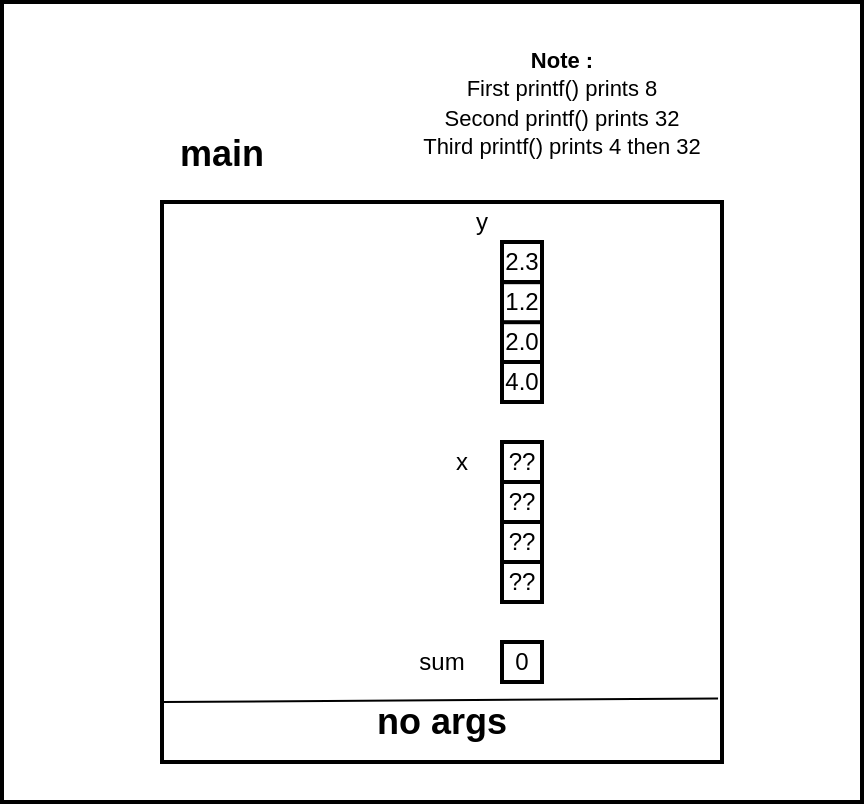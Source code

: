 <mxfile version="12.1.3" pages="6"><diagram name="Point_one" id="c_rtTk69ZXNb6UWM3iXn"><mxGraphModel dx="1707" dy="618" grid="1" gridSize="10" guides="1" tooltips="1" connect="1" arrows="1" fold="1" page="1" pageScale="1" pageWidth="850" pageHeight="1100" math="0" shadow="0"><root><mxCell id="C0kdF8U-k_H0FBRQnO4p-0"/><mxCell id="C0kdF8U-k_H0FBRQnO4p-1" parent="C0kdF8U-k_H0FBRQnO4p-0"/><mxCell id="C0kdF8U-k_H0FBRQnO4p-2" value="" style="rounded=0;whiteSpace=wrap;html=1;strokeWidth=2;noLabel=1;fontColor=none;" vertex="1" parent="C0kdF8U-k_H0FBRQnO4p-1"><mxGeometry x="300" y="560" width="430" height="400" as="geometry"/></mxCell><mxCell id="C0kdF8U-k_H0FBRQnO4p-3" value="" style="whiteSpace=wrap;html=1;aspect=fixed;strokeWidth=2;perimeterSpacing=2;perimeter=ellipsePerimeter;resizeWidth=1;editable=1;imageWidth=10;imageAspect=0;" vertex="1" parent="C0kdF8U-k_H0FBRQnO4p-1"><mxGeometry x="380" y="660" width="280" height="280" as="geometry"/></mxCell><mxCell id="C0kdF8U-k_H0FBRQnO4p-4" value="&lt;b&gt;&lt;font style=&quot;font-size: 18px&quot;&gt;main&lt;/font&gt;&lt;/b&gt;" style="text;html=1;strokeColor=none;fillColor=none;align=center;verticalAlign=middle;whiteSpace=wrap;rounded=0;" vertex="1" parent="C0kdF8U-k_H0FBRQnO4p-1"><mxGeometry x="390" y="626" width="40" height="20" as="geometry"/></mxCell><mxCell id="C0kdF8U-k_H0FBRQnO4p-5" value="4.0" style="rounded=0;whiteSpace=wrap;html=1;strokeWidth=2;" vertex="1" parent="C0kdF8U-k_H0FBRQnO4p-1"><mxGeometry x="550" y="740" width="20" height="20" as="geometry"/></mxCell><mxCell id="C0kdF8U-k_H0FBRQnO4p-6" value="2.0" style="rounded=0;whiteSpace=wrap;html=1;strokeWidth=2;" vertex="1" parent="C0kdF8U-k_H0FBRQnO4p-1"><mxGeometry x="550" y="720" width="20" height="20" as="geometry"/></mxCell><mxCell id="C0kdF8U-k_H0FBRQnO4p-7" value="1.2" style="rounded=0;whiteSpace=wrap;html=1;strokeWidth=2;" vertex="1" parent="C0kdF8U-k_H0FBRQnO4p-1"><mxGeometry x="550" y="700.1" width="20" height="20" as="geometry"/></mxCell><mxCell id="C0kdF8U-k_H0FBRQnO4p-8" value="0" style="rounded=0;whiteSpace=wrap;html=1;strokeWidth=2;" vertex="1" parent="C0kdF8U-k_H0FBRQnO4p-1"><mxGeometry x="550" y="880" width="20" height="20" as="geometry"/></mxCell><mxCell id="C0kdF8U-k_H0FBRQnO4p-9" value="??" style="rounded=0;whiteSpace=wrap;html=1;strokeWidth=2;" vertex="1" parent="C0kdF8U-k_H0FBRQnO4p-1"><mxGeometry x="550" y="840" width="20" height="20" as="geometry"/></mxCell><mxCell id="C0kdF8U-k_H0FBRQnO4p-10" value="2.3" style="rounded=0;whiteSpace=wrap;html=1;strokeWidth=2;" vertex="1" parent="C0kdF8U-k_H0FBRQnO4p-1"><mxGeometry x="550" y="680" width="20" height="20" as="geometry"/></mxCell><mxCell id="C0kdF8U-k_H0FBRQnO4p-11" value="sum" style="text;html=1;strokeColor=none;fillColor=none;align=center;verticalAlign=middle;whiteSpace=wrap;rounded=0;" vertex="1" parent="C0kdF8U-k_H0FBRQnO4p-1"><mxGeometry x="500" y="880" width="40" height="20" as="geometry"/></mxCell><mxCell id="C0kdF8U-k_H0FBRQnO4p-12" value="x" style="text;html=1;strokeColor=none;fillColor=none;align=center;verticalAlign=middle;whiteSpace=wrap;rounded=0;" vertex="1" parent="C0kdF8U-k_H0FBRQnO4p-1"><mxGeometry x="510" y="780" width="40" height="20" as="geometry"/></mxCell><mxCell id="C0kdF8U-k_H0FBRQnO4p-13" value="y" style="text;html=1;strokeColor=none;fillColor=none;align=center;verticalAlign=middle;whiteSpace=wrap;rounded=0;" vertex="1" parent="C0kdF8U-k_H0FBRQnO4p-1"><mxGeometry x="520" y="660" width="40" height="20" as="geometry"/></mxCell><mxCell id="C0kdF8U-k_H0FBRQnO4p-14" value="??" style="rounded=0;whiteSpace=wrap;html=1;strokeWidth=2;" vertex="1" parent="C0kdF8U-k_H0FBRQnO4p-1"><mxGeometry x="550" y="820" width="20" height="20" as="geometry"/></mxCell><mxCell id="C0kdF8U-k_H0FBRQnO4p-15" value="??" style="rounded=0;whiteSpace=wrap;html=1;strokeWidth=2;" vertex="1" parent="C0kdF8U-k_H0FBRQnO4p-1"><mxGeometry x="550" y="800" width="20" height="20" as="geometry"/></mxCell><mxCell id="C0kdF8U-k_H0FBRQnO4p-16" value="??" style="rounded=0;whiteSpace=wrap;html=1;strokeWidth=2;" vertex="1" parent="C0kdF8U-k_H0FBRQnO4p-1"><mxGeometry x="550" y="780" width="20" height="20" as="geometry"/></mxCell><mxCell id="C0kdF8U-k_H0FBRQnO4p-18" value="" style="endArrow=none;html=1;fontColor=none;entryX=0.986;entryY=0.881;entryDx=0;entryDy=0;exitX=0;exitY=0.75;exitDx=0;exitDy=0;entryPerimeter=0;" edge="1" parent="C0kdF8U-k_H0FBRQnO4p-1" target="C0kdF8U-k_H0FBRQnO4p-3"><mxGeometry width="50" height="50" relative="1" as="geometry"><mxPoint x="380" y="910" as="sourcePoint"/><mxPoint x="630" y="910" as="targetPoint"/></mxGeometry></mxCell><mxCell id="8jjjt8n4c6kZWXUX-BfN-1" value="&lt;b&gt;&lt;font style=&quot;font-size: 18px&quot;&gt;no args&lt;/font&gt;&lt;/b&gt;" style="text;html=1;strokeColor=none;fillColor=none;align=center;verticalAlign=middle;whiteSpace=wrap;rounded=0;" vertex="1" parent="C0kdF8U-k_H0FBRQnO4p-1"><mxGeometry x="470" y="910" width="100" height="20" as="geometry"/></mxCell><mxCell id="8jjjt8n4c6kZWXUX-BfN-5" value="&lt;font style=&quot;font-size: 11px&quot;&gt;&lt;b&gt;Note :&lt;/b&gt;&lt;br&gt;&lt;span&gt;First printf() prints 8&lt;br&gt;&lt;/span&gt;Second printf() prints 32&lt;br&gt;Third printf() prints 4 then 32&lt;br&gt;&lt;/font&gt;" style="text;html=1;strokeColor=none;fillColor=none;align=center;verticalAlign=middle;whiteSpace=wrap;rounded=0;" vertex="1" parent="C0kdF8U-k_H0FBRQnO4p-1"><mxGeometry x="500" y="600" width="160" height="20" as="geometry"/></mxCell></root></mxGraphModel></diagram><diagram id="BL0YFxIksxBeGIGGvtY5" name="Point_two"><mxGraphModel dx="1707" dy="618" grid="1" gridSize="10" guides="1" tooltips="1" connect="1" arrows="1" fold="1" page="1" pageScale="1" pageWidth="850" pageHeight="1100" math="0" shadow="0"><root><mxCell id="0"/><mxCell id="1" parent="0"/><mxCell id="_NepvpaYIf4mHPgg0jAG-33" value="" style="rounded=0;whiteSpace=wrap;html=1;strokeWidth=2;noLabel=1;fontColor=none;" vertex="1" parent="1"><mxGeometry x="250" y="340" width="520" height="620" as="geometry"/></mxCell><mxCell id="_NepvpaYIf4mHPgg0jAG-4" value="" style="whiteSpace=wrap;html=1;aspect=fixed;strokeWidth=2;perimeterSpacing=2;perimeter=ellipsePerimeter;resizeWidth=1;editable=1;imageWidth=10;imageAspect=0;" vertex="1" parent="1"><mxGeometry x="380" y="660" width="280" height="280" as="geometry"/></mxCell><mxCell id="_NepvpaYIf4mHPgg0jAG-7" value="&lt;b&gt;&lt;font style=&quot;font-size: 18px&quot;&gt;main&lt;/font&gt;&lt;/b&gt;" style="text;html=1;strokeColor=none;fillColor=none;align=center;verticalAlign=middle;whiteSpace=wrap;rounded=0;" vertex="1" parent="1"><mxGeometry x="390" y="626" width="40" height="20" as="geometry"/></mxCell><mxCell id="_NepvpaYIf4mHPgg0jAG-10" value="4.0" style="rounded=0;whiteSpace=wrap;html=1;strokeWidth=2;" vertex="1" parent="1"><mxGeometry x="550" y="740" width="20" height="20" as="geometry"/></mxCell><mxCell id="_NepvpaYIf4mHPgg0jAG-11" value="2.0" style="rounded=0;whiteSpace=wrap;html=1;strokeWidth=2;" vertex="1" parent="1"><mxGeometry x="550" y="720" width="20" height="20" as="geometry"/></mxCell><mxCell id="_NepvpaYIf4mHPgg0jAG-12" value="1.2" style="rounded=0;whiteSpace=wrap;html=1;strokeWidth=2;" vertex="1" parent="1"><mxGeometry x="550" y="700.1" width="20" height="20" as="geometry"/></mxCell><mxCell id="_NepvpaYIf4mHPgg0jAG-13" value="0" style="rounded=0;whiteSpace=wrap;html=1;strokeWidth=2;" vertex="1" parent="1"><mxGeometry x="550" y="880" width="20" height="20" as="geometry"/></mxCell><mxCell id="_NepvpaYIf4mHPgg0jAG-14" value="??" style="rounded=0;whiteSpace=wrap;html=1;strokeWidth=2;" vertex="1" parent="1"><mxGeometry x="550" y="840" width="20" height="20" as="geometry"/></mxCell><mxCell id="_NepvpaYIf4mHPgg0jAG-17" value="2.3" style="rounded=0;whiteSpace=wrap;html=1;strokeWidth=2;" vertex="1" parent="1"><mxGeometry x="550" y="680" width="20" height="20" as="geometry"/></mxCell><mxCell id="_NepvpaYIf4mHPgg0jAG-19" value="sum" style="text;html=1;strokeColor=none;fillColor=none;align=center;verticalAlign=middle;whiteSpace=wrap;rounded=0;" vertex="1" parent="1"><mxGeometry x="500" y="880" width="40" height="20" as="geometry"/></mxCell><mxCell id="_NepvpaYIf4mHPgg0jAG-22" value="x" style="text;html=1;strokeColor=none;fillColor=none;align=center;verticalAlign=middle;whiteSpace=wrap;rounded=0;" vertex="1" parent="1"><mxGeometry x="510" y="780" width="40" height="20" as="geometry"/></mxCell><mxCell id="_NepvpaYIf4mHPgg0jAG-26" value="y" style="text;html=1;strokeColor=none;fillColor=none;align=center;verticalAlign=middle;whiteSpace=wrap;rounded=0;" vertex="1" parent="1"><mxGeometry x="520" y="660" width="40" height="20" as="geometry"/></mxCell><mxCell id="_NepvpaYIf4mHPgg0jAG-37" value="??" style="rounded=0;whiteSpace=wrap;html=1;strokeWidth=2;" vertex="1" parent="1"><mxGeometry x="550" y="820" width="20" height="20" as="geometry"/></mxCell><mxCell id="_NepvpaYIf4mHPgg0jAG-38" value="??" style="rounded=0;whiteSpace=wrap;html=1;strokeWidth=2;" vertex="1" parent="1"><mxGeometry x="550" y="800" width="20" height="20" as="geometry"/></mxCell><mxCell id="_NepvpaYIf4mHPgg0jAG-39" value="??" style="rounded=0;whiteSpace=wrap;html=1;strokeWidth=2;" vertex="1" parent="1"><mxGeometry x="550" y="780" width="20" height="20" as="geometry"/></mxCell><mxCell id="_NepvpaYIf4mHPgg0jAG-42" value="" style="rounded=0;whiteSpace=wrap;html=1;strokeWidth=2;fontColor=none;" vertex="1" parent="1"><mxGeometry x="380" y="510" width="250" height="80" as="geometry"/></mxCell><mxCell id="_NepvpaYIf4mHPgg0jAG-43" value="" style="endArrow=none;html=1;fontColor=none;entryX=1;entryY=0.75;entryDx=0;entryDy=0;exitX=0;exitY=0.75;exitDx=0;exitDy=0;" edge="1" parent="1"><mxGeometry width="50" height="50" relative="1" as="geometry"><mxPoint x="380" y="539" as="sourcePoint"/><mxPoint x="630" y="539" as="targetPoint"/></mxGeometry></mxCell><mxCell id="_NepvpaYIf4mHPgg0jAG-44" value="dest[]" style="text;html=1;strokeColor=none;fillColor=none;align=center;verticalAlign=middle;whiteSpace=wrap;rounded=0;fontColor=none;" vertex="1" parent="1"><mxGeometry x="405" y="550" width="40" height="20" as="geometry"/></mxCell><mxCell id="_NepvpaYIf4mHPgg0jAG-45" value="" style="rounded=0;whiteSpace=wrap;html=1;strokeWidth=2;" vertex="1" parent="1"><mxGeometry x="445" y="550" width="20" height="20" as="geometry"/></mxCell><mxCell id="_NepvpaYIf4mHPgg0jAG-56" value="" style="edgeStyle=orthogonalEdgeStyle;rounded=0;orthogonalLoop=1;jettySize=auto;html=1;fontColor=none;curved=1;exitX=0;exitY=1;exitDx=0;exitDy=0;entryX=0;entryY=0.5;entryDx=0;entryDy=0;" edge="1" parent="1" source="_NepvpaYIf4mHPgg0jAG-49" target="_NepvpaYIf4mHPgg0jAG-17"><mxGeometry relative="1" as="geometry"><mxPoint x="545" y="785" as="targetPoint"/><Array as="points"><mxPoint x="451" y="565"/><mxPoint x="450" y="565"/><mxPoint x="450" y="690"/></Array></mxGeometry></mxCell><mxCell id="_NepvpaYIf4mHPgg0jAG-49" value="" style="ellipse;whiteSpace=wrap;html=1;strokeWidth=2;fontColor=none;fillColor=#000000;" vertex="1" parent="1"><mxGeometry x="450" y="555" width="10" height="10" as="geometry"/></mxCell><mxCell id="_NepvpaYIf4mHPgg0jAG-58" style="edgeStyle=orthogonalEdgeStyle;curved=1;rounded=0;orthogonalLoop=1;jettySize=auto;html=1;exitX=0.75;exitY=1;exitDx=0;exitDy=0;entryX=1;entryY=0.75;entryDx=0;entryDy=0;fontColor=none;" edge="1" parent="1" source="_NepvpaYIf4mHPgg0jAG-51" target="_NepvpaYIf4mHPgg0jAG-17"><mxGeometry relative="1" as="geometry"><Array as="points"><mxPoint x="690" y="570"/><mxPoint x="690" y="695"/></Array></mxGeometry></mxCell><mxCell id="_NepvpaYIf4mHPgg0jAG-51" value="" style="rounded=0;whiteSpace=wrap;html=1;strokeWidth=2;" vertex="1" parent="1"><mxGeometry x="560" y="550" width="20" height="20" as="geometry"/></mxCell><mxCell id="_NepvpaYIf4mHPgg0jAG-52" value="source[]" style="text;html=1;strokeColor=none;fillColor=none;align=center;verticalAlign=middle;whiteSpace=wrap;rounded=0;fontColor=none;" vertex="1" parent="1"><mxGeometry x="510" y="550" width="40" height="20" as="geometry"/></mxCell><mxCell id="_NepvpaYIf4mHPgg0jAG-53" value="" style="ellipse;whiteSpace=wrap;html=1;strokeWidth=2;fontColor=none;fillColor=#000000;" vertex="1" parent="1"><mxGeometry x="565" y="555" width="10" height="10" as="geometry"/></mxCell><mxCell id="_NepvpaYIf4mHPgg0jAG-54" value="&lt;b&gt;&lt;font style=&quot;font-size: 18px&quot;&gt;try_to_copy&lt;/font&gt;&lt;/b&gt;" style="text;html=1;strokeColor=none;fillColor=none;align=center;verticalAlign=middle;whiteSpace=wrap;rounded=0;" vertex="1" parent="1"><mxGeometry x="385" y="470" width="40" height="20" as="geometry"/></mxCell><mxCell id="_NepvpaYIf4mHPgg0jAG-69" value="&lt;b&gt;Note:&lt;/b&gt;&lt;br&gt;dest arg&amp;nbsp; of try_to_copy was pointing to x at beginning then switched to y" style="text;html=1;strokeColor=none;fillColor=none;align=center;verticalAlign=middle;whiteSpace=wrap;rounded=0;fontColor=none;" vertex="1" parent="1"><mxGeometry x="510" y="390" width="205" height="110" as="geometry"/></mxCell><mxCell id="_1548rxtj_DyVPD-sTL7-1" value="" style="endArrow=none;html=1;fontColor=none;entryX=0.98;entryY=0.889;entryDx=0;entryDy=0;exitX=0;exitY=0.75;exitDx=0;exitDy=0;entryPerimeter=0;" edge="1" parent="1" target="_NepvpaYIf4mHPgg0jAG-4"><mxGeometry width="50" height="50" relative="1" as="geometry"><mxPoint x="380" y="910" as="sourcePoint"/><mxPoint x="630" y="910" as="targetPoint"/></mxGeometry></mxCell><mxCell id="_1548rxtj_DyVPD-sTL7-2" value="&lt;b&gt;&lt;font style=&quot;font-size: 18px&quot;&gt;no args&lt;/font&gt;&lt;/b&gt;" style="text;html=1;strokeColor=none;fillColor=none;align=center;verticalAlign=middle;whiteSpace=wrap;rounded=0;" vertex="1" parent="1"><mxGeometry x="475" y="910" width="105" height="20" as="geometry"/></mxCell><mxCell id="UO4pT0W2mGPHUr4dVBz4-5" value="&lt;b&gt;&lt;font style=&quot;font-size: 18px&quot;&gt;no Local&lt;/font&gt;&lt;/b&gt;" style="text;html=1;strokeColor=none;fillColor=none;align=center;verticalAlign=middle;whiteSpace=wrap;rounded=0;" vertex="1" parent="1"><mxGeometry x="465" y="510" width="95" height="20" as="geometry"/></mxCell></root></mxGraphModel></diagram><diagram name="Point_three" id="c6i6XDzUpVc0becYE8nh"><mxGraphModel dx="2926" dy="1060" grid="1" gridSize="10" guides="1" tooltips="1" connect="1" arrows="1" fold="1" page="1" pageScale="1" pageWidth="850" pageHeight="1100" math="0" shadow="0"><root><mxCell id="0rO9awj8BJ8z61YVxi0C-0"/><mxCell id="0rO9awj8BJ8z61YVxi0C-1" parent="0rO9awj8BJ8z61YVxi0C-0"/><mxCell id="0rO9awj8BJ8z61YVxi0C-2" value="" style="rounded=0;whiteSpace=wrap;html=1;strokeWidth=2;noLabel=1;fontColor=none;" vertex="1" parent="0rO9awj8BJ8z61YVxi0C-1"><mxGeometry x="250" y="340" width="520" height="620" as="geometry"/></mxCell><mxCell id="0rO9awj8BJ8z61YVxi0C-3" value="" style="whiteSpace=wrap;html=1;aspect=fixed;strokeWidth=2;perimeterSpacing=2;perimeter=ellipsePerimeter;resizeWidth=1;editable=1;imageWidth=10;imageAspect=0;" vertex="1" parent="0rO9awj8BJ8z61YVxi0C-1"><mxGeometry x="380" y="660" width="290" height="290" as="geometry"/></mxCell><mxCell id="0rO9awj8BJ8z61YVxi0C-4" value="&lt;b&gt;&lt;font style=&quot;font-size: 18px&quot;&gt;no args&lt;/font&gt;&lt;/b&gt;" style="text;html=1;strokeColor=none;fillColor=none;align=center;verticalAlign=middle;whiteSpace=wrap;rounded=0;" vertex="1" parent="0rO9awj8BJ8z61YVxi0C-1"><mxGeometry x="470" y="920" width="90" height="20" as="geometry"/></mxCell><mxCell id="0rO9awj8BJ8z61YVxi0C-5" value="4.0" style="rounded=0;whiteSpace=wrap;html=1;strokeWidth=2;" vertex="1" parent="0rO9awj8BJ8z61YVxi0C-1"><mxGeometry x="550" y="740" width="20" height="20" as="geometry"/></mxCell><mxCell id="0rO9awj8BJ8z61YVxi0C-6" value="2.0" style="rounded=0;whiteSpace=wrap;html=1;strokeWidth=2;" vertex="1" parent="0rO9awj8BJ8z61YVxi0C-1"><mxGeometry x="550" y="720" width="20" height="20" as="geometry"/></mxCell><mxCell id="0rO9awj8BJ8z61YVxi0C-7" value="1.2" style="rounded=0;whiteSpace=wrap;html=1;strokeWidth=2;" vertex="1" parent="0rO9awj8BJ8z61YVxi0C-1"><mxGeometry x="550" y="700.1" width="20" height="20" as="geometry"/></mxCell><mxCell id="0rO9awj8BJ8z61YVxi0C-8" value="0" style="rounded=0;whiteSpace=wrap;html=1;strokeWidth=2;" vertex="1" parent="0rO9awj8BJ8z61YVxi0C-1"><mxGeometry x="550" y="880" width="20" height="20" as="geometry"/></mxCell><mxCell id="0rO9awj8BJ8z61YVxi0C-9" value="&lt;font style=&quot;font-size: 9px&quot;&gt;49.0&lt;/font&gt;" style="rounded=0;whiteSpace=wrap;html=1;strokeWidth=2;" vertex="1" parent="0rO9awj8BJ8z61YVxi0C-1"><mxGeometry x="550" y="840" width="20" height="20" as="geometry"/></mxCell><mxCell id="0rO9awj8BJ8z61YVxi0C-10" value="2.3" style="rounded=0;whiteSpace=wrap;html=1;strokeWidth=2;" vertex="1" parent="0rO9awj8BJ8z61YVxi0C-1"><mxGeometry x="550" y="680" width="20" height="20" as="geometry"/></mxCell><mxCell id="0rO9awj8BJ8z61YVxi0C-11" value="sum" style="text;html=1;strokeColor=none;fillColor=none;align=center;verticalAlign=middle;whiteSpace=wrap;rounded=0;" vertex="1" parent="0rO9awj8BJ8z61YVxi0C-1"><mxGeometry x="500" y="880" width="40" height="20" as="geometry"/></mxCell><mxCell id="0rO9awj8BJ8z61YVxi0C-12" value="x" style="text;html=1;strokeColor=none;fillColor=none;align=center;verticalAlign=middle;whiteSpace=wrap;rounded=0;" vertex="1" parent="0rO9awj8BJ8z61YVxi0C-1"><mxGeometry x="510" y="775" width="40" height="20" as="geometry"/></mxCell><mxCell id="0rO9awj8BJ8z61YVxi0C-13" value="y" style="text;html=1;strokeColor=none;fillColor=none;align=center;verticalAlign=middle;whiteSpace=wrap;rounded=0;" vertex="1" parent="0rO9awj8BJ8z61YVxi0C-1"><mxGeometry x="510" y="680" width="40" height="20" as="geometry"/></mxCell><mxCell id="0rO9awj8BJ8z61YVxi0C-14" value="??" style="rounded=0;whiteSpace=wrap;html=1;strokeWidth=2;" vertex="1" parent="0rO9awj8BJ8z61YVxi0C-1"><mxGeometry x="550" y="820" width="20" height="20" as="geometry"/></mxCell><mxCell id="0rO9awj8BJ8z61YVxi0C-15" value="??" style="rounded=0;whiteSpace=wrap;html=1;strokeWidth=2;" vertex="1" parent="0rO9awj8BJ8z61YVxi0C-1"><mxGeometry x="550" y="800" width="20" height="20" as="geometry"/></mxCell><mxCell id="0rO9awj8BJ8z61YVxi0C-16" value="??" style="rounded=0;whiteSpace=wrap;html=1;strokeWidth=2;" vertex="1" parent="0rO9awj8BJ8z61YVxi0C-1"><mxGeometry x="550" y="780" width="20" height="20" as="geometry"/></mxCell><mxCell id="0rO9awj8BJ8z61YVxi0C-17" value="" style="rounded=0;whiteSpace=wrap;html=1;strokeWidth=2;fontColor=none;" vertex="1" parent="0rO9awj8BJ8z61YVxi0C-1"><mxGeometry x="380" y="500" width="250" height="90" as="geometry"/></mxCell><mxCell id="0rO9awj8BJ8z61YVxi0C-18" value="" style="endArrow=none;html=1;fontColor=none;entryX=0.998;entryY=0.403;entryDx=0;entryDy=0;entryPerimeter=0;" edge="1" parent="0rO9awj8BJ8z61YVxi0C-1" target="0rO9awj8BJ8z61YVxi0C-17"><mxGeometry width="50" height="50" relative="1" as="geometry"><mxPoint x="380" y="536" as="sourcePoint"/><mxPoint x="435" y="480" as="targetPoint"/><Array as="points"/></mxGeometry></mxCell><mxCell id="0rO9awj8BJ8z61YVxi0C-19" value="dest" style="text;html=1;strokeColor=none;fillColor=none;align=center;verticalAlign=middle;whiteSpace=wrap;rounded=0;fontColor=none;" vertex="1" parent="0rO9awj8BJ8z61YVxi0C-1"><mxGeometry x="405" y="550" width="40" height="20" as="geometry"/></mxCell><mxCell id="4LQ_DFApRfCr90zzLGfb-2" style="edgeStyle=orthogonalEdgeStyle;curved=1;rounded=0;orthogonalLoop=1;jettySize=auto;html=1;exitX=0.5;exitY=1;exitDx=0;exitDy=0;entryX=1;entryY=0.75;entryDx=0;entryDy=0;strokeColor=#000000;strokeWidth=1;fontColor=none;" edge="1" parent="0rO9awj8BJ8z61YVxi0C-1" source="0rO9awj8BJ8z61YVxi0C-20" target="0rO9awj8BJ8z61YVxi0C-12"><mxGeometry relative="1" as="geometry"><Array as="points"><mxPoint x="450" y="570"/><mxPoint x="450" y="790"/></Array></mxGeometry></mxCell><mxCell id="0rO9awj8BJ8z61YVxi0C-20" value="" style="rounded=0;whiteSpace=wrap;html=1;strokeWidth=2;" vertex="1" parent="0rO9awj8BJ8z61YVxi0C-1"><mxGeometry x="445" y="550" width="20" height="20" as="geometry"/></mxCell><mxCell id="0rO9awj8BJ8z61YVxi0C-22" value="" style="ellipse;whiteSpace=wrap;html=1;strokeWidth=2;fontColor=none;fillColor=#000000;" vertex="1" parent="0rO9awj8BJ8z61YVxi0C-1"><mxGeometry x="450" y="555" width="10" height="10" as="geometry"/></mxCell><mxCell id="0rO9awj8BJ8z61YVxi0C-27" value="&lt;b&gt;&lt;font style=&quot;font-size: 18px&quot;&gt;try_to_change&lt;/font&gt;&lt;/b&gt;" style="text;html=1;strokeColor=none;fillColor=none;align=center;verticalAlign=middle;whiteSpace=wrap;rounded=0;" vertex="1" parent="0rO9awj8BJ8z61YVxi0C-1"><mxGeometry x="390" y="470" width="40" height="20" as="geometry"/></mxCell><mxCell id="0rO9awj8BJ8z61YVxi0C-32" value="&lt;b&gt;Note:&lt;/b&gt;&lt;br&gt;dest is pointing at x( x[0] ) then in try_to_change dest[3] which is pointing at x[3] is changed to 49.0." style="text;html=1;strokeColor=none;fillColor=none;align=center;verticalAlign=middle;whiteSpace=wrap;rounded=0;fontColor=none;" vertex="1" parent="0rO9awj8BJ8z61YVxi0C-1"><mxGeometry x="780" y="785" width="205" height="110" as="geometry"/></mxCell><mxCell id="JhNZ8sam_3VLtqmKWqct-1" value="" style="endArrow=none;html=1;fontColor=none;entryX=0.998;entryY=0.871;entryDx=0;entryDy=0;entryPerimeter=0;" edge="1" parent="0rO9awj8BJ8z61YVxi0C-1" target="0rO9awj8BJ8z61YVxi0C-3"><mxGeometry width="50" height="50" relative="1" as="geometry"><mxPoint x="380" y="912.759" as="sourcePoint"/><mxPoint x="624.5" y="913.029" as="targetPoint"/><Array as="points"/></mxGeometry></mxCell><mxCell id="JhNZ8sam_3VLtqmKWqct-2" value="&lt;b&gt;&lt;font style=&quot;font-size: 18px&quot;&gt;main&lt;/font&gt;&lt;/b&gt;" style="text;html=1;strokeColor=none;fillColor=none;align=center;verticalAlign=middle;whiteSpace=wrap;rounded=0;" vertex="1" parent="0rO9awj8BJ8z61YVxi0C-1"><mxGeometry x="400" y="636" width="40" height="20" as="geometry"/></mxCell><mxCell id="JhNZ8sam_3VLtqmKWqct-3" value="&lt;b&gt;&lt;font style=&quot;font-size: 18px&quot;&gt;no locals&lt;/font&gt;&lt;/b&gt;" style="text;html=1;strokeColor=none;fillColor=none;align=center;verticalAlign=middle;whiteSpace=wrap;rounded=0;" vertex="1" parent="0rO9awj8BJ8z61YVxi0C-1"><mxGeometry x="455" y="510" width="90" height="20" as="geometry"/></mxCell></root></mxGraphModel></diagram><diagram name="Point_four" id="Fp0fE9bKJg-z4NMe-IPs"><mxGraphModel dx="853" dy="309" grid="1" gridSize="10" guides="1" tooltips="1" connect="1" arrows="1" fold="1" page="1" pageScale="1" pageWidth="850" pageHeight="1100" math="0" shadow="0"><root><mxCell id="9kp7xztoBNaRxrS6porf-0"/><mxCell id="9kp7xztoBNaRxrS6porf-1" parent="9kp7xztoBNaRxrS6porf-0"/><mxCell id="9kp7xztoBNaRxrS6porf-2" value="" style="rounded=0;whiteSpace=wrap;html=1;strokeWidth=2;noLabel=1;fontColor=none;" vertex="1" parent="9kp7xztoBNaRxrS6porf-1"><mxGeometry x="250" y="340" width="540" height="620" as="geometry"/></mxCell><mxCell id="9kp7xztoBNaRxrS6porf-3" value="" style="whiteSpace=wrap;html=1;aspect=fixed;strokeWidth=2;perimeterSpacing=2;perimeter=ellipsePerimeter;resizeWidth=1;editable=1;imageWidth=10;imageAspect=0;" vertex="1" parent="9kp7xztoBNaRxrS6porf-1"><mxGeometry x="380" y="660" width="270" height="270" as="geometry"/></mxCell><mxCell id="9kp7xztoBNaRxrS6porf-4" value="&lt;b&gt;&lt;font style=&quot;font-size: 18px&quot;&gt;main&lt;/font&gt;&lt;/b&gt;" style="text;html=1;strokeColor=none;fillColor=none;align=center;verticalAlign=middle;whiteSpace=wrap;rounded=0;" vertex="1" parent="9kp7xztoBNaRxrS6porf-1"><mxGeometry x="390" y="626" width="40" height="20" as="geometry"/></mxCell><mxCell id="9kp7xztoBNaRxrS6porf-5" value="4.0" style="rounded=0;whiteSpace=wrap;html=1;strokeWidth=2;" vertex="1" parent="9kp7xztoBNaRxrS6porf-1"><mxGeometry x="550" y="740" width="20" height="20" as="geometry"/></mxCell><mxCell id="9kp7xztoBNaRxrS6porf-6" value="2.0" style="rounded=0;whiteSpace=wrap;html=1;strokeWidth=2;" vertex="1" parent="9kp7xztoBNaRxrS6porf-1"><mxGeometry x="550" y="720" width="20" height="20" as="geometry"/></mxCell><mxCell id="9kp7xztoBNaRxrS6porf-7" value="&lt;font style=&quot;font-size: 8px&quot;&gt;-8.25&lt;/font&gt;" style="rounded=0;whiteSpace=wrap;html=1;strokeWidth=2;" vertex="1" parent="9kp7xztoBNaRxrS6porf-1"><mxGeometry x="550" y="700.1" width="20" height="20" as="geometry"/></mxCell><mxCell id="9kp7xztoBNaRxrS6porf-8" value="-2.3" style="rounded=0;whiteSpace=wrap;html=1;strokeWidth=2;" vertex="1" parent="9kp7xztoBNaRxrS6porf-1"><mxGeometry x="550" y="870" width="20" height="20" as="geometry"/></mxCell><mxCell id="9kp7xztoBNaRxrS6porf-9" value="&lt;font style=&quot;font-size: 9px&quot;&gt;49.0&lt;/font&gt;" style="rounded=0;whiteSpace=wrap;html=1;strokeWidth=2;" vertex="1" parent="9kp7xztoBNaRxrS6porf-1"><mxGeometry x="550" y="840" width="20" height="20" as="geometry"/></mxCell><mxCell id="9kp7xztoBNaRxrS6porf-10" value="2.3" style="rounded=0;whiteSpace=wrap;html=1;strokeWidth=2;" vertex="1" parent="9kp7xztoBNaRxrS6porf-1"><mxGeometry x="550" y="680" width="20" height="20" as="geometry"/></mxCell><mxCell id="9kp7xztoBNaRxrS6porf-11" value="sum" style="text;html=1;strokeColor=none;fillColor=none;align=center;verticalAlign=middle;whiteSpace=wrap;rounded=0;" vertex="1" parent="9kp7xztoBNaRxrS6porf-1"><mxGeometry x="500" y="870" width="40" height="20" as="geometry"/></mxCell><mxCell id="9kp7xztoBNaRxrS6porf-12" value="x" style="text;html=1;strokeColor=none;fillColor=none;align=center;verticalAlign=middle;whiteSpace=wrap;rounded=0;" vertex="1" parent="9kp7xztoBNaRxrS6porf-1"><mxGeometry x="510" y="775" width="40" height="20" as="geometry"/></mxCell><mxCell id="9kp7xztoBNaRxrS6porf-13" value="y" style="text;html=1;strokeColor=none;fillColor=none;align=center;verticalAlign=middle;whiteSpace=wrap;rounded=0;" vertex="1" parent="9kp7xztoBNaRxrS6porf-1"><mxGeometry x="510" y="680" width="40" height="20" as="geometry"/></mxCell><mxCell id="9kp7xztoBNaRxrS6porf-14" value="??" style="rounded=0;whiteSpace=wrap;html=1;strokeWidth=2;" vertex="1" parent="9kp7xztoBNaRxrS6porf-1"><mxGeometry x="550" y="820" width="20" height="20" as="geometry"/></mxCell><mxCell id="9kp7xztoBNaRxrS6porf-15" value="??" style="rounded=0;whiteSpace=wrap;html=1;strokeWidth=2;" vertex="1" parent="9kp7xztoBNaRxrS6porf-1"><mxGeometry x="550" y="800" width="20" height="20" as="geometry"/></mxCell><mxCell id="9kp7xztoBNaRxrS6porf-16" value="??" style="rounded=0;whiteSpace=wrap;html=1;strokeWidth=2;" vertex="1" parent="9kp7xztoBNaRxrS6porf-1"><mxGeometry x="550" y="780" width="20" height="20" as="geometry"/></mxCell><mxCell id="9kp7xztoBNaRxrS6porf-17" value="" style="rounded=0;whiteSpace=wrap;html=1;strokeWidth=2;fontColor=none;" vertex="1" parent="9kp7xztoBNaRxrS6porf-1"><mxGeometry x="380" y="500" width="250" height="90" as="geometry"/></mxCell><mxCell id="9kp7xztoBNaRxrS6porf-18" value="" style="endArrow=none;html=1;fontColor=none;entryX=1;entryY=0.75;entryDx=0;entryDy=0;exitX=0;exitY=0.75;exitDx=0;exitDy=0;" edge="1" parent="9kp7xztoBNaRxrS6porf-1"><mxGeometry width="50" height="50" relative="1" as="geometry"><mxPoint x="380" y="537" as="sourcePoint"/><mxPoint x="630" y="537" as="targetPoint"/></mxGeometry></mxCell><mxCell id="9kp7xztoBNaRxrS6porf-19" value="arg[]" style="text;html=1;strokeColor=none;fillColor=none;align=center;verticalAlign=middle;whiteSpace=wrap;rounded=0;fontColor=none;" vertex="1" parent="9kp7xztoBNaRxrS6porf-1"><mxGeometry x="405" y="550" width="40" height="20" as="geometry"/></mxCell><mxCell id="9kp7xztoBNaRxrS6porf-20" style="edgeStyle=orthogonalEdgeStyle;curved=1;rounded=0;orthogonalLoop=1;jettySize=auto;html=1;exitX=0.5;exitY=1;exitDx=0;exitDy=0;entryX=0.002;entryY=0.589;entryDx=0;entryDy=0;strokeColor=#000000;strokeWidth=1;fontColor=none;entryPerimeter=0;" edge="1" parent="9kp7xztoBNaRxrS6porf-1" source="9kp7xztoBNaRxrS6porf-21" target="9kp7xztoBNaRxrS6porf-7"><mxGeometry relative="1" as="geometry"><Array as="points"><mxPoint x="450" y="570"/><mxPoint x="450" y="712"/></Array></mxGeometry></mxCell><mxCell id="9kp7xztoBNaRxrS6porf-21" value="" style="rounded=0;whiteSpace=wrap;html=1;strokeWidth=2;" vertex="1" parent="9kp7xztoBNaRxrS6porf-1"><mxGeometry x="445" y="550" width="20" height="20" as="geometry"/></mxCell><mxCell id="9kp7xztoBNaRxrS6porf-22" value="" style="ellipse;whiteSpace=wrap;html=1;strokeWidth=2;fontColor=none;fillColor=#000000;" vertex="1" parent="9kp7xztoBNaRxrS6porf-1"><mxGeometry x="450" y="555" width="10" height="10" as="geometry"/></mxCell><mxCell id="9kp7xztoBNaRxrS6porf-23" value="&lt;b&gt;&lt;font style=&quot;font-size: 18px&quot;&gt;add_them&lt;/font&gt;&lt;/b&gt;" style="text;html=1;strokeColor=none;fillColor=none;align=center;verticalAlign=middle;whiteSpace=wrap;rounded=0;" vertex="1" parent="9kp7xztoBNaRxrS6porf-1"><mxGeometry x="385" y="470" width="40" height="20" as="geometry"/></mxCell><mxCell id="9kp7xztoBNaRxrS6porf-28" value="&lt;b&gt;Note:&lt;/b&gt;&lt;br&gt;dest is pointing at x( x[0] ) then dest[3] which is pointing at x[3] is changed to 49.0." style="text;html=1;strokeColor=none;fillColor=none;align=center;verticalAlign=middle;whiteSpace=wrap;rounded=0;fontColor=none;" vertex="1" parent="9kp7xztoBNaRxrS6porf-1"><mxGeometry x="30" y="391" width="205" height="110" as="geometry"/></mxCell><mxCell id="9kp7xztoBNaRxrS6porf-38" value="&lt;b&gt;Note:&lt;/b&gt;&lt;br&gt;first line of code, changes the value at y[1] to -8.25" style="text;html=1;strokeColor=none;fillColor=none;align=center;verticalAlign=middle;whiteSpace=wrap;rounded=0;fontColor=none;" vertex="1" parent="9kp7xztoBNaRxrS6porf-1"><mxGeometry x="660" y="660" width="100" height="110" as="geometry"/></mxCell><mxCell id="9kp7xztoBNaRxrS6porf-40" value="&lt;b&gt;No local&lt;/b&gt;" style="text;html=1;strokeColor=none;fillColor=none;align=center;verticalAlign=middle;whiteSpace=wrap;rounded=0;fontColor=none;" vertex="1" parent="9kp7xztoBNaRxrS6porf-1"><mxGeometry x="420" y="500" width="140" height="30" as="geometry"/></mxCell><mxCell id="9kp7xztoBNaRxrS6porf-41" value="" style="endArrow=none;html=1;fontColor=none;entryX=0.981;entryY=0.887;entryDx=0;entryDy=0;exitX=0;exitY=0.75;exitDx=0;exitDy=0;entryPerimeter=0;" edge="1" parent="9kp7xztoBNaRxrS6porf-1" target="9kp7xztoBNaRxrS6porf-3"><mxGeometry width="50" height="50" relative="1" as="geometry"><mxPoint x="375" y="900" as="sourcePoint"/><mxPoint x="625" y="900" as="targetPoint"/></mxGeometry></mxCell><mxCell id="9kp7xztoBNaRxrS6porf-42" value="&lt;b&gt;&lt;font style=&quot;font-size: 18px&quot;&gt;no args&lt;/font&gt;&lt;/b&gt;" style="text;html=1;strokeColor=none;fillColor=none;align=center;verticalAlign=middle;whiteSpace=wrap;rounded=0;" vertex="1" parent="9kp7xztoBNaRxrS6porf-1"><mxGeometry x="445" y="902" width="85" height="20" as="geometry"/></mxCell><mxCell id="IRDgovyj8D7FfyGs4uH1-0" value="&lt;b&gt;Note:&lt;/b&gt;&lt;br&gt;sum is assigned to the return of arg[0] +arg[1]+arg[2]&lt;br&gt;which is equivalent to y[1]+y[2]+y[3]" style="text;html=1;strokeColor=none;fillColor=none;align=center;verticalAlign=middle;whiteSpace=wrap;rounded=0;fontColor=none;" vertex="1" parent="9kp7xztoBNaRxrS6porf-1"><mxGeometry x="650" y="770" width="125" height="160" as="geometry"/></mxCell><mxCell id="OK3fVEBc75YoJBDsO6az-0" value="&lt;b&gt;Note:&lt;/b&gt;&lt;br&gt;arg[] points at y[1]" style="text;html=1;strokeColor=none;fillColor=none;align=center;verticalAlign=middle;whiteSpace=wrap;rounded=0;fontColor=none;" vertex="1" parent="9kp7xztoBNaRxrS6porf-1"><mxGeometry x="640" y="505" width="100" height="110" as="geometry"/></mxCell></root></mxGraphModel></diagram><diagram id="NjCd7wdkHzADPuCfowYn" name="Exe_C"><mxGraphModel dx="1024" dy="371" grid="1" gridSize="10" guides="1" tooltips="1" connect="1" arrows="1" fold="1" page="1" pageScale="1" pageWidth="850" pageHeight="1100" math="0" shadow="0"><root><mxCell id="lr3KL1YPTF1pyNxsaTSY-0"/><mxCell id="lr3KL1YPTF1pyNxsaTSY-1" parent="lr3KL1YPTF1pyNxsaTSY-0"/><mxCell id="lr3KL1YPTF1pyNxsaTSY-4" value="" style="rounded=0;whiteSpace=wrap;html=1;strokeWidth=2;fillColor=#ffffff;fontColor=none;" vertex="1" parent="lr3KL1YPTF1pyNxsaTSY-1"><mxGeometry x="50" y="420" width="240" height="630" as="geometry"/></mxCell><mxCell id="lr3KL1YPTF1pyNxsaTSY-6" value="" style="rounded=0;whiteSpace=wrap;html=1;strokeWidth=2;fillColor=#ffffff;fontColor=none;" vertex="1" parent="lr3KL1YPTF1pyNxsaTSY-1"><mxGeometry x="110" y="670" width="120" height="360" as="geometry"/></mxCell><mxCell id="lr3KL1YPTF1pyNxsaTSY-8" value="??" style="rounded=0;whiteSpace=wrap;html=1;strokeWidth=2;fillColor=#ffffff;fontColor=none;" vertex="1" parent="lr3KL1YPTF1pyNxsaTSY-1"><mxGeometry x="190" y="980" width="20" height="20" as="geometry"/></mxCell><mxCell id="lr3KL1YPTF1pyNxsaTSY-9" value="no args" style="text;html=1;strokeColor=none;fillColor=none;align=center;verticalAlign=middle;whiteSpace=wrap;rounded=0;fontColor=none;" vertex="1" parent="lr3KL1YPTF1pyNxsaTSY-1"><mxGeometry x="130" y="995" width="70" height="50" as="geometry"/></mxCell><mxCell id="lr3KL1YPTF1pyNxsaTSY-10" value="" style="endArrow=none;html=1;strokeColor=#1A1A1A;strokeWidth=1;fontColor=none;exitX=0.015;exitY=0.939;exitDx=0;exitDy=0;exitPerimeter=0;entryX=1.03;entryY=0.94;entryDx=0;entryDy=0;entryPerimeter=0;" edge="1" parent="lr3KL1YPTF1pyNxsaTSY-1" source="lr3KL1YPTF1pyNxsaTSY-6" target="lr3KL1YPTF1pyNxsaTSY-6"><mxGeometry width="50" height="50" relative="1" as="geometry"><mxPoint x="110" y="975" as="sourcePoint"/><mxPoint x="228" y="989" as="targetPoint"/></mxGeometry></mxCell><mxCell id="lr3KL1YPTF1pyNxsaTSY-11" value="w" style="text;html=1;strokeColor=none;fillColor=none;align=center;verticalAlign=middle;whiteSpace=wrap;rounded=0;fontColor=none;" vertex="1" parent="lr3KL1YPTF1pyNxsaTSY-1"><mxGeometry x="145" y="980" width="40" height="20" as="geometry"/></mxCell><mxCell id="lr3KL1YPTF1pyNxsaTSY-12" value="0" style="rounded=0;whiteSpace=wrap;html=1;strokeWidth=2;fillColor=#ffffff;fontColor=none;" vertex="1" parent="lr3KL1YPTF1pyNxsaTSY-1"><mxGeometry x="190" y="900" width="20" height="20" as="geometry"/></mxCell><mxCell id="lr3KL1YPTF1pyNxsaTSY-14" value="0" style="rounded=0;whiteSpace=wrap;html=1;strokeWidth=2;fillColor=#ffffff;fontColor=none;" vertex="1" parent="lr3KL1YPTF1pyNxsaTSY-1"><mxGeometry x="190" y="920" width="20" height="20" as="geometry"/></mxCell><mxCell id="lr3KL1YPTF1pyNxsaTSY-16" value="-99" style="rounded=0;whiteSpace=wrap;html=1;strokeWidth=2;fillColor=#ffffff;fontColor=none;" vertex="1" parent="lr3KL1YPTF1pyNxsaTSY-1"><mxGeometry x="190" y="880" width="20" height="20" as="geometry"/></mxCell><mxCell id="lr3KL1YPTF1pyNxsaTSY-17" value="0" style="rounded=0;whiteSpace=wrap;html=1;strokeWidth=2;fillColor=#ffffff;fontColor=none;" vertex="1" parent="lr3KL1YPTF1pyNxsaTSY-1"><mxGeometry x="190" y="860" width="20" height="20" as="geometry"/></mxCell><mxCell id="lr3KL1YPTF1pyNxsaTSY-18" value="0" style="rounded=0;whiteSpace=wrap;html=1;strokeWidth=2;fillColor=#ffffff;fontColor=none;" vertex="1" parent="lr3KL1YPTF1pyNxsaTSY-1"><mxGeometry x="190" y="840" width="20" height="20" as="geometry"/></mxCell><mxCell id="lr3KL1YPTF1pyNxsaTSY-19" value="99" style="rounded=0;whiteSpace=wrap;html=1;strokeWidth=2;fillColor=#ffffff;fontColor=none;" vertex="1" parent="lr3KL1YPTF1pyNxsaTSY-1"><mxGeometry x="190" y="820" width="20" height="20" as="geometry"/></mxCell><mxCell id="lr3KL1YPTF1pyNxsaTSY-20" value="0" style="rounded=0;whiteSpace=wrap;html=1;strokeWidth=2;fillColor=#ffffff;fontColor=none;" vertex="1" parent="lr3KL1YPTF1pyNxsaTSY-1"><mxGeometry x="190" y="770" width="20" height="20" as="geometry"/></mxCell><mxCell id="lr3KL1YPTF1pyNxsaTSY-21" value="3" style="rounded=0;whiteSpace=wrap;html=1;strokeWidth=2;fillColor=#ffffff;fontColor=none;" vertex="1" parent="lr3KL1YPTF1pyNxsaTSY-1"><mxGeometry x="190" y="790" width="20" height="20" as="geometry"/></mxCell><mxCell id="lr3KL1YPTF1pyNxsaTSY-22" value="2" style="rounded=0;whiteSpace=wrap;html=1;strokeWidth=2;fillColor=#ffffff;fontColor=none;" vertex="1" parent="lr3KL1YPTF1pyNxsaTSY-1"><mxGeometry x="190" y="750" width="20" height="20" as="geometry"/></mxCell><mxCell id="lr3KL1YPTF1pyNxsaTSY-23" value="100" style="rounded=0;whiteSpace=wrap;html=1;strokeWidth=2;fillColor=#ffffff;fontColor=none;" vertex="1" parent="lr3KL1YPTF1pyNxsaTSY-1"><mxGeometry x="190" y="730" width="20" height="20" as="geometry"/></mxCell><mxCell id="lr3KL1YPTF1pyNxsaTSY-24" value="0" style="rounded=0;whiteSpace=wrap;html=1;strokeWidth=2;fillColor=#ffffff;fontColor=none;" vertex="1" parent="lr3KL1YPTF1pyNxsaTSY-1"><mxGeometry x="190" y="710" width="20" height="20" as="geometry"/></mxCell><mxCell id="lr3KL1YPTF1pyNxsaTSY-25" value="1" style="rounded=0;whiteSpace=wrap;html=1;strokeWidth=2;fillColor=#ffffff;fontColor=none;" vertex="1" parent="lr3KL1YPTF1pyNxsaTSY-1"><mxGeometry x="190" y="690" width="20" height="20" as="geometry"/></mxCell><mxCell id="lr3KL1YPTF1pyNxsaTSY-26" value="x" style="text;html=1;strokeColor=none;fillColor=none;align=center;verticalAlign=middle;whiteSpace=wrap;rounded=0;fontColor=none;" vertex="1" parent="lr3KL1YPTF1pyNxsaTSY-1"><mxGeometry x="150" y="820" width="40" height="20" as="geometry"/></mxCell><mxCell id="lr3KL1YPTF1pyNxsaTSY-28" value="&lt;b&gt;main&lt;/b&gt;" style="text;html=1;strokeColor=none;fillColor=none;align=center;verticalAlign=middle;whiteSpace=wrap;rounded=0;fontColor=none;" vertex="1" parent="lr3KL1YPTF1pyNxsaTSY-1"><mxGeometry x="90" y="645" width="40" height="20" as="geometry"/></mxCell><mxCell id="lr3KL1YPTF1pyNxsaTSY-30" value="" style="rounded=0;whiteSpace=wrap;html=1;strokeWidth=2;fillColor=#ffffff;fontColor=none;" vertex="1" parent="lr3KL1YPTF1pyNxsaTSY-1"><mxGeometry x="110" y="440" width="120" height="200" as="geometry"/></mxCell><mxCell id="lr3KL1YPTF1pyNxsaTSY-31" value="y" style="text;html=1;strokeColor=none;fillColor=none;align=center;verticalAlign=middle;whiteSpace=wrap;rounded=0;fontColor=none;" vertex="1" parent="lr3KL1YPTF1pyNxsaTSY-1"><mxGeometry x="150" y="685" width="40" height="20" as="geometry"/></mxCell><mxCell id="lr3KL1YPTF1pyNxsaTSY-34" value="&lt;b&gt;what&lt;/b&gt;" style="text;html=1;strokeColor=none;fillColor=none;align=center;verticalAlign=middle;whiteSpace=wrap;rounded=0;fontColor=none;" vertex="1" parent="lr3KL1YPTF1pyNxsaTSY-1"><mxGeometry x="100" y="420" width="40" height="20" as="geometry"/></mxCell><mxCell id="lr3KL1YPTF1pyNxsaTSY-37" value="" style="endArrow=none;html=1;strokeColor=#1A1A1A;strokeWidth=1;fontColor=none;entryX=1.01;entryY=0.803;entryDx=0;entryDy=0;entryPerimeter=0;exitX=0.008;exitY=0.799;exitDx=0;exitDy=0;exitPerimeter=0;" edge="1" parent="lr3KL1YPTF1pyNxsaTSY-1" source="lr3KL1YPTF1pyNxsaTSY-30" target="lr3KL1YPTF1pyNxsaTSY-30"><mxGeometry width="50" height="50" relative="1" as="geometry"><mxPoint x="110" y="625" as="sourcePoint"/><mxPoint x="232" y="621" as="targetPoint"/></mxGeometry></mxCell><mxCell id="lr3KL1YPTF1pyNxsaTSY-39" value="&lt;span style=&quot;font-family: &amp;#34;helvetica&amp;#34; , &amp;#34;arial&amp;#34; , sans-serif ; font-size: 0px&quot;&gt;%3CmxGraphModel%3E%3Croot%3E%3CmxCell%20id%3D%220%22%2F%3E%3CmxCell%20id%3D%221%22%20parent%3D%220%22%2F%3E%3CmxCell%20id%3D%222%22%20value%3D%22p%22%20style%3D%22text%3Bhtml%3D1%3BstrokeColor%3Dnone%3BfillColor%3Dnone%3Balign%3Dcenter%3BverticalAlign%3Dmiddle%3BwhiteSpace%3Dwrap%3Brounded%3D0%3BfontColor%3Dnone%3B%22%20vertex%3D%221%22%20parent%3D%221%22%3E%3CmxGeometry%20x%3D%22110%22%20y%3D%22610%22%20width%3D%2240%22%20height%3D%2220%22%20as%3D%22geometry%22%2F%3E%3C%2FmxCell%3E%3C%2Froot%3E%3C%2FmxGraphModel%3E&lt;/span&gt;" style="rounded=0;whiteSpace=wrap;html=1;strokeWidth=2;fillColor=#ffffff;fontColor=none;" vertex="1" parent="lr3KL1YPTF1pyNxsaTSY-1"><mxGeometry x="140" y="610" width="20" height="20" as="geometry"/></mxCell><mxCell id="lr3KL1YPTF1pyNxsaTSY-40" value="6" style="rounded=0;whiteSpace=wrap;html=1;strokeWidth=2;fillColor=#ffffff;fontColor=none;" vertex="1" parent="lr3KL1YPTF1pyNxsaTSY-1"><mxGeometry x="200" y="610" width="20" height="20" as="geometry"/></mxCell><mxCell id="lr3KL1YPTF1pyNxsaTSY-45" style="edgeStyle=orthogonalEdgeStyle;curved=1;rounded=0;orthogonalLoop=1;jettySize=auto;html=1;exitX=1;exitY=0.5;exitDx=0;exitDy=0;entryX=1;entryY=0.5;entryDx=0;entryDy=0;strokeColor=#1A1A1A;strokeWidth=1;fontColor=none;" edge="1" parent="lr3KL1YPTF1pyNxsaTSY-1" source="lr3KL1YPTF1pyNxsaTSY-42" target="lr3KL1YPTF1pyNxsaTSY-26"><mxGeometry relative="1" as="geometry"><Array as="points"><mxPoint x="130" y="620"/><mxPoint x="130" y="830"/></Array></mxGeometry></mxCell><mxCell id="lr3KL1YPTF1pyNxsaTSY-42" value="a" style="text;html=1;strokeColor=none;fillColor=none;align=center;verticalAlign=middle;whiteSpace=wrap;rounded=0;fontColor=none;" vertex="1" parent="lr3KL1YPTF1pyNxsaTSY-1"><mxGeometry x="110" y="610" width="40" height="20" as="geometry"/></mxCell><mxCell id="lr3KL1YPTF1pyNxsaTSY-43" value="max" style="text;html=1;strokeColor=none;fillColor=none;align=center;verticalAlign=middle;whiteSpace=wrap;rounded=0;fontColor=none;" vertex="1" parent="lr3KL1YPTF1pyNxsaTSY-1"><mxGeometry x="135" y="570" width="40" height="20" as="geometry"/></mxCell><mxCell id="lr3KL1YPTF1pyNxsaTSY-44" value="" style="ellipse;whiteSpace=wrap;html=1;strokeWidth=2;fillColor=#1A1A1A;fontColor=none;" vertex="1" parent="lr3KL1YPTF1pyNxsaTSY-1"><mxGeometry x="145" y="615" width="10" height="10" as="geometry"/></mxCell><mxCell id="lr3KL1YPTF1pyNxsaTSY-46" value="" style="rounded=0;whiteSpace=wrap;html=1;strokeWidth=2;fillColor=#ffffff;fontColor=none;" vertex="1" parent="lr3KL1YPTF1pyNxsaTSY-1"><mxGeometry x="170" y="570" width="20" height="20" as="geometry"/></mxCell><mxCell id="lr3KL1YPTF1pyNxsaTSY-73" style="edgeStyle=orthogonalEdgeStyle;curved=1;rounded=0;orthogonalLoop=1;jettySize=auto;html=1;exitX=1;exitY=0.5;exitDx=0;exitDy=0;strokeColor=#1A1A1A;strokeWidth=1;fontColor=none;entryX=1;entryY=0.5;entryDx=0;entryDy=0;" edge="1" parent="lr3KL1YPTF1pyNxsaTSY-1" source="lr3KL1YPTF1pyNxsaTSY-49" target="lr3KL1YPTF1pyNxsaTSY-16"><mxGeometry relative="1" as="geometry"><mxPoint x="380" y="760" as="targetPoint"/><Array as="points"><mxPoint x="330" y="550"/><mxPoint x="330" y="890"/></Array></mxGeometry></mxCell><mxCell id="lr3KL1YPTF1pyNxsaTSY-49" value="" style="rounded=0;whiteSpace=wrap;html=1;strokeWidth=2;fillColor=#ffffff;fontColor=none;" vertex="1" parent="lr3KL1YPTF1pyNxsaTSY-1"><mxGeometry x="170" y="540" width="20" height="20" as="geometry"/></mxCell><mxCell id="lr3KL1YPTF1pyNxsaTSY-54" value="n" style="text;html=1;strokeColor=none;fillColor=none;align=center;verticalAlign=middle;whiteSpace=wrap;rounded=0;fontColor=none;" vertex="1" parent="lr3KL1YPTF1pyNxsaTSY-1"><mxGeometry x="170" y="610" width="40" height="20" as="geometry"/></mxCell><mxCell id="lr3KL1YPTF1pyNxsaTSY-55" value="min" style="text;html=1;strokeColor=none;fillColor=none;align=center;verticalAlign=middle;whiteSpace=wrap;rounded=0;fontColor=none;" vertex="1" parent="lr3KL1YPTF1pyNxsaTSY-1"><mxGeometry x="135" y="540" width="40" height="20" as="geometry"/></mxCell><mxCell id="lr3KL1YPTF1pyNxsaTSY-74" style="edgeStyle=orthogonalEdgeStyle;curved=1;rounded=0;orthogonalLoop=1;jettySize=auto;html=1;exitX=1;exitY=0.5;exitDx=0;exitDy=0;strokeColor=#1A1A1A;strokeWidth=1;fontColor=none;entryX=1;entryY=0.5;entryDx=0;entryDy=0;" edge="1" parent="lr3KL1YPTF1pyNxsaTSY-1" source="lr3KL1YPTF1pyNxsaTSY-57" target="lr3KL1YPTF1pyNxsaTSY-70"><mxGeometry relative="1" as="geometry"><mxPoint x="450" y="924" as="targetPoint"/><Array as="points"><mxPoint x="380" y="520"/><mxPoint x="380" y="950"/></Array></mxGeometry></mxCell><mxCell id="lr3KL1YPTF1pyNxsaTSY-57" value="" style="rounded=0;whiteSpace=wrap;html=1;strokeWidth=2;fillColor=#ffffff;fontColor=none;" vertex="1" parent="lr3KL1YPTF1pyNxsaTSY-1"><mxGeometry x="170" y="510" width="20" height="20" as="geometry"/></mxCell><mxCell id="lr3KL1YPTF1pyNxsaTSY-59" value="p" style="text;html=1;strokeColor=none;fillColor=none;align=center;verticalAlign=middle;whiteSpace=wrap;rounded=0;fontColor=none;" vertex="1" parent="lr3KL1YPTF1pyNxsaTSY-1"><mxGeometry x="125" y="480" width="40" height="20" as="geometry"/></mxCell><mxCell id="lr3KL1YPTF1pyNxsaTSY-60" value="" style="rounded=0;whiteSpace=wrap;html=1;strokeWidth=2;fillColor=#ffffff;fontColor=none;" vertex="1" parent="lr3KL1YPTF1pyNxsaTSY-1"><mxGeometry x="170" y="480" width="20" height="20" as="geometry"/></mxCell><mxCell id="lr3KL1YPTF1pyNxsaTSY-61" value="guard" style="text;html=1;strokeColor=none;fillColor=none;align=center;verticalAlign=middle;whiteSpace=wrap;rounded=0;fontColor=none;" vertex="1" parent="lr3KL1YPTF1pyNxsaTSY-1"><mxGeometry x="130" y="510" width="40" height="20" as="geometry"/></mxCell><mxCell id="lr3KL1YPTF1pyNxsaTSY-62" value="" style="rounded=0;whiteSpace=wrap;html=1;strokeWidth=2;fillColor=#ffffff;fontColor=none;" vertex="1" parent="lr3KL1YPTF1pyNxsaTSY-1"><mxGeometry x="170" y="450" width="20" height="20" as="geometry"/></mxCell><mxCell id="lr3KL1YPTF1pyNxsaTSY-63" value="q" style="text;html=1;strokeColor=none;fillColor=none;align=center;verticalAlign=middle;whiteSpace=wrap;rounded=0;fontColor=none;" vertex="1" parent="lr3KL1YPTF1pyNxsaTSY-1"><mxGeometry x="125" y="450" width="40" height="20" as="geometry"/></mxCell><mxCell id="lr3KL1YPTF1pyNxsaTSY-72" style="edgeStyle=orthogonalEdgeStyle;curved=1;rounded=0;orthogonalLoop=1;jettySize=auto;html=1;exitX=1;exitY=0;exitDx=0;exitDy=0;entryX=1;entryY=0.5;entryDx=0;entryDy=0;strokeColor=#1A1A1A;strokeWidth=1;fontColor=none;" edge="1" parent="lr3KL1YPTF1pyNxsaTSY-1" source="lr3KL1YPTF1pyNxsaTSY-64" target="lr3KL1YPTF1pyNxsaTSY-19"><mxGeometry relative="1" as="geometry"><Array as="points"><mxPoint x="280" y="576"/><mxPoint x="280" y="830"/></Array></mxGeometry></mxCell><mxCell id="lr3KL1YPTF1pyNxsaTSY-64" value="" style="ellipse;whiteSpace=wrap;html=1;strokeWidth=2;fillColor=#1A1A1A;fontColor=none;" vertex="1" parent="lr3KL1YPTF1pyNxsaTSY-1"><mxGeometry x="175" y="575" width="10" height="10" as="geometry"/></mxCell><mxCell id="lr3KL1YPTF1pyNxsaTSY-65" value="" style="ellipse;whiteSpace=wrap;html=1;strokeWidth=2;fillColor=#1A1A1A;fontColor=none;" vertex="1" parent="lr3KL1YPTF1pyNxsaTSY-1"><mxGeometry x="175" y="545" width="10" height="10" as="geometry"/></mxCell><mxCell id="lr3KL1YPTF1pyNxsaTSY-66" value="" style="ellipse;whiteSpace=wrap;html=1;strokeWidth=2;fillColor=#1A1A1A;fontColor=none;" vertex="1" parent="lr3KL1YPTF1pyNxsaTSY-1"><mxGeometry x="175" y="515" width="10" height="10" as="geometry"/></mxCell><mxCell id="lr3KL1YPTF1pyNxsaTSY-75" style="edgeStyle=orthogonalEdgeStyle;curved=1;rounded=0;orthogonalLoop=1;jettySize=auto;html=1;exitX=1;exitY=1;exitDx=0;exitDy=0;strokeColor=#1A1A1A;strokeWidth=1;fontColor=none;entryX=1;entryY=0.75;entryDx=0;entryDy=0;" edge="1" parent="lr3KL1YPTF1pyNxsaTSY-1" source="lr3KL1YPTF1pyNxsaTSY-67" target="lr3KL1YPTF1pyNxsaTSY-70"><mxGeometry relative="1" as="geometry"><mxPoint x="470" y="730" as="targetPoint"/><Array as="points"><mxPoint x="440" y="494"/><mxPoint x="440" y="955"/></Array></mxGeometry></mxCell><mxCell id="lr3KL1YPTF1pyNxsaTSY-67" value="" style="ellipse;whiteSpace=wrap;html=1;strokeWidth=2;fillColor=#1A1A1A;fontColor=none;" vertex="1" parent="lr3KL1YPTF1pyNxsaTSY-1"><mxGeometry x="175" y="485" width="10" height="10" as="geometry"/></mxCell><mxCell id="lr3KL1YPTF1pyNxsaTSY-76" style="edgeStyle=orthogonalEdgeStyle;curved=1;rounded=0;orthogonalLoop=1;jettySize=auto;html=1;exitX=1;exitY=0.5;exitDx=0;exitDy=0;strokeColor=#1A1A1A;strokeWidth=1;fontColor=none;entryX=1;entryY=0.5;entryDx=0;entryDy=0;" edge="1" parent="lr3KL1YPTF1pyNxsaTSY-1" source="lr3KL1YPTF1pyNxsaTSY-68" target="lr3KL1YPTF1pyNxsaTSY-19"><mxGeometry relative="1" as="geometry"><mxPoint x="470" y="740" as="targetPoint"/><Array as="points"><mxPoint x="490" y="460"/><mxPoint x="490" y="830"/></Array></mxGeometry></mxCell><mxCell id="lr3KL1YPTF1pyNxsaTSY-68" value="" style="ellipse;whiteSpace=wrap;html=1;strokeWidth=2;fillColor=#1A1A1A;fontColor=none;" vertex="1" parent="lr3KL1YPTF1pyNxsaTSY-1"><mxGeometry x="175" y="455" width="10" height="10" as="geometry"/></mxCell><mxCell id="lr3KL1YPTF1pyNxsaTSY-70" value="" style="rounded=0;whiteSpace=wrap;html=1;strokeWidth=1;fillColor=#FFFFFF;fontColor=none;dashed=1;" vertex="1" parent="lr3KL1YPTF1pyNxsaTSY-1"><mxGeometry x="190" y="940" width="20" height="20" as="geometry"/></mxCell></root></mxGraphModel></diagram><diagram name="Copy of Exe_C" id="zb-TEkzqvIPH9r_wLwAK"><mxGraphModel dx="7314" dy="2650" grid="1" gridSize="10" guides="1" tooltips="1" connect="1" arrows="1" fold="1" page="1" pageScale="1" pageWidth="850" pageHeight="1100" math="0" shadow="0"><root><mxCell id="AF7CgRRYdV_hQ7I32C4l-0"/><mxCell id="AF7CgRRYdV_hQ7I32C4l-1" parent="AF7CgRRYdV_hQ7I32C4l-0"/><mxCell id="AF7CgRRYdV_hQ7I32C4l-2" value="" style="rounded=0;whiteSpace=wrap;html=1;strokeWidth=2;fillColor=#ffffff;fontColor=none;" vertex="1" parent="AF7CgRRYdV_hQ7I32C4l-1"><mxGeometry x="50" y="420" width="240" height="630" as="geometry"/></mxCell><mxCell id="AF7CgRRYdV_hQ7I32C4l-3" value="" style="rounded=0;whiteSpace=wrap;html=1;strokeWidth=2;fillColor=#ffffff;fontColor=none;" vertex="1" parent="AF7CgRRYdV_hQ7I32C4l-1"><mxGeometry x="110" y="660" width="120" height="370" as="geometry"/></mxCell><mxCell id="AF7CgRRYdV_hQ7I32C4l-4" value="3" style="rounded=0;whiteSpace=wrap;html=1;strokeWidth=2;fillColor=#ffffff;fontColor=none;" vertex="1" parent="AF7CgRRYdV_hQ7I32C4l-1"><mxGeometry x="190" y="980" width="20" height="20" as="geometry"/></mxCell><mxCell id="AF7CgRRYdV_hQ7I32C4l-5" value="no args" style="text;html=1;strokeColor=none;fillColor=none;align=center;verticalAlign=middle;whiteSpace=wrap;rounded=0;fontColor=none;" vertex="1" parent="AF7CgRRYdV_hQ7I32C4l-1"><mxGeometry x="130" y="995" width="70" height="50" as="geometry"/></mxCell><mxCell id="AF7CgRRYdV_hQ7I32C4l-6" value="" style="endArrow=none;html=1;strokeColor=#1A1A1A;strokeWidth=1;fontColor=none;exitX=0.015;exitY=0.939;exitDx=0;exitDy=0;exitPerimeter=0;entryX=1.03;entryY=0.94;entryDx=0;entryDy=0;entryPerimeter=0;" edge="1" parent="AF7CgRRYdV_hQ7I32C4l-1" source="AF7CgRRYdV_hQ7I32C4l-3" target="AF7CgRRYdV_hQ7I32C4l-3"><mxGeometry width="50" height="50" relative="1" as="geometry"><mxPoint x="110" y="975" as="sourcePoint"/><mxPoint x="228" y="989" as="targetPoint"/></mxGeometry></mxCell><mxCell id="AF7CgRRYdV_hQ7I32C4l-7" value="w" style="text;html=1;strokeColor=none;fillColor=none;align=center;verticalAlign=middle;whiteSpace=wrap;rounded=0;fontColor=none;" vertex="1" parent="AF7CgRRYdV_hQ7I32C4l-1"><mxGeometry x="145" y="980" width="40" height="20" as="geometry"/></mxCell><mxCell id="AF7CgRRYdV_hQ7I32C4l-8" value="0" style="rounded=0;whiteSpace=wrap;html=1;strokeWidth=2;fillColor=#ffffff;fontColor=none;" vertex="1" parent="AF7CgRRYdV_hQ7I32C4l-1"><mxGeometry x="190" y="900" width="20" height="20" as="geometry"/></mxCell><mxCell id="AF7CgRRYdV_hQ7I32C4l-9" value="0" style="rounded=0;whiteSpace=wrap;html=1;strokeWidth=2;fillColor=#ffffff;fontColor=none;" vertex="1" parent="AF7CgRRYdV_hQ7I32C4l-1"><mxGeometry x="190" y="920" width="20" height="20" as="geometry"/></mxCell><mxCell id="AF7CgRRYdV_hQ7I32C4l-10" value="-99" style="rounded=0;whiteSpace=wrap;html=1;strokeWidth=2;fillColor=#ffffff;fontColor=none;" vertex="1" parent="AF7CgRRYdV_hQ7I32C4l-1"><mxGeometry x="190" y="880" width="20" height="20" as="geometry"/></mxCell><mxCell id="AF7CgRRYdV_hQ7I32C4l-11" value="0" style="rounded=0;whiteSpace=wrap;html=1;strokeWidth=2;fillColor=#ffffff;fontColor=none;" vertex="1" parent="AF7CgRRYdV_hQ7I32C4l-1"><mxGeometry x="190" y="860" width="20" height="20" as="geometry"/></mxCell><mxCell id="AF7CgRRYdV_hQ7I32C4l-12" value="0" style="rounded=0;whiteSpace=wrap;html=1;strokeWidth=2;fillColor=#ffffff;fontColor=none;" vertex="1" parent="AF7CgRRYdV_hQ7I32C4l-1"><mxGeometry x="190" y="840" width="20" height="20" as="geometry"/></mxCell><mxCell id="AF7CgRRYdV_hQ7I32C4l-13" value="99" style="rounded=0;whiteSpace=wrap;html=1;strokeWidth=2;fillColor=#ffffff;fontColor=none;" vertex="1" parent="AF7CgRRYdV_hQ7I32C4l-1"><mxGeometry x="190" y="820" width="20" height="20" as="geometry"/></mxCell><mxCell id="AF7CgRRYdV_hQ7I32C4l-14" value="3" style="rounded=0;whiteSpace=wrap;html=1;strokeWidth=2;fillColor=#ffffff;fontColor=none;" vertex="1" parent="AF7CgRRYdV_hQ7I32C4l-1"><mxGeometry x="190" y="770" width="20" height="20" as="geometry"/></mxCell><mxCell id="AF7CgRRYdV_hQ7I32C4l-15" value="" style="rounded=0;whiteSpace=wrap;html=1;strokeWidth=1;fillColor=#ffffff;fontColor=none;dashed=1;" vertex="1" parent="AF7CgRRYdV_hQ7I32C4l-1"><mxGeometry x="190" y="790" width="20" height="20" as="geometry"/></mxCell><mxCell id="AF7CgRRYdV_hQ7I32C4l-16" value="0" style="rounded=0;whiteSpace=wrap;html=1;strokeWidth=2;fillColor=#ffffff;fontColor=none;" vertex="1" parent="AF7CgRRYdV_hQ7I32C4l-1"><mxGeometry x="190" y="750" width="20" height="20" as="geometry"/></mxCell><mxCell id="AF7CgRRYdV_hQ7I32C4l-17" value="2" style="rounded=0;whiteSpace=wrap;html=1;strokeWidth=2;fillColor=#ffffff;fontColor=none;" vertex="1" parent="AF7CgRRYdV_hQ7I32C4l-1"><mxGeometry x="190" y="730" width="20" height="20" as="geometry"/></mxCell><mxCell id="AF7CgRRYdV_hQ7I32C4l-18" value="100" style="rounded=0;whiteSpace=wrap;html=1;strokeWidth=2;fillColor=#ffffff;fontColor=none;" vertex="1" parent="AF7CgRRYdV_hQ7I32C4l-1"><mxGeometry x="190" y="710" width="20" height="20" as="geometry"/></mxCell><mxCell id="AF7CgRRYdV_hQ7I32C4l-19" value="0" style="rounded=0;whiteSpace=wrap;html=1;strokeWidth=2;fillColor=#ffffff;fontColor=none;" vertex="1" parent="AF7CgRRYdV_hQ7I32C4l-1"><mxGeometry x="190" y="690" width="20" height="20" as="geometry"/></mxCell><mxCell id="AF7CgRRYdV_hQ7I32C4l-20" value="x" style="text;html=1;strokeColor=none;fillColor=none;align=center;verticalAlign=middle;whiteSpace=wrap;rounded=0;fontColor=none;" vertex="1" parent="AF7CgRRYdV_hQ7I32C4l-1"><mxGeometry x="150" y="820" width="40" height="20" as="geometry"/></mxCell><mxCell id="AF7CgRRYdV_hQ7I32C4l-21" value="&lt;b&gt;main&lt;/b&gt;" style="text;html=1;strokeColor=none;fillColor=none;align=center;verticalAlign=middle;whiteSpace=wrap;rounded=0;fontColor=none;" vertex="1" parent="AF7CgRRYdV_hQ7I32C4l-1"><mxGeometry x="90" y="640" width="40" height="20" as="geometry"/></mxCell><mxCell id="AF7CgRRYdV_hQ7I32C4l-22" value="" style="rounded=0;whiteSpace=wrap;html=1;strokeWidth=2;fillColor=#ffffff;fontColor=none;" vertex="1" parent="AF7CgRRYdV_hQ7I32C4l-1"><mxGeometry x="110" y="440" width="120" height="200" as="geometry"/></mxCell><mxCell id="AF7CgRRYdV_hQ7I32C4l-23" value="y" style="text;html=1;strokeColor=none;fillColor=none;align=center;verticalAlign=middle;whiteSpace=wrap;rounded=0;fontColor=none;" vertex="1" parent="AF7CgRRYdV_hQ7I32C4l-1"><mxGeometry x="150" y="670" width="40" height="20" as="geometry"/></mxCell><mxCell id="AF7CgRRYdV_hQ7I32C4l-24" value="&lt;b&gt;what&lt;/b&gt;" style="text;html=1;strokeColor=none;fillColor=none;align=center;verticalAlign=middle;whiteSpace=wrap;rounded=0;fontColor=none;" vertex="1" parent="AF7CgRRYdV_hQ7I32C4l-1"><mxGeometry x="100" y="420" width="40" height="20" as="geometry"/></mxCell><mxCell id="AF7CgRRYdV_hQ7I32C4l-25" value="" style="endArrow=none;html=1;strokeColor=#1A1A1A;strokeWidth=1;fontColor=none;entryX=1.01;entryY=0.803;entryDx=0;entryDy=0;entryPerimeter=0;exitX=0.008;exitY=0.799;exitDx=0;exitDy=0;exitPerimeter=0;" edge="1" parent="AF7CgRRYdV_hQ7I32C4l-1" source="AF7CgRRYdV_hQ7I32C4l-22" target="AF7CgRRYdV_hQ7I32C4l-22"><mxGeometry width="50" height="50" relative="1" as="geometry"><mxPoint x="110" y="625" as="sourcePoint"/><mxPoint x="232" y="621" as="targetPoint"/></mxGeometry></mxCell><mxCell id="AF7CgRRYdV_hQ7I32C4l-26" value="&lt;span style=&quot;font-family: &amp;#34;helvetica&amp;#34; , &amp;#34;arial&amp;#34; , sans-serif ; font-size: 0px&quot;&gt;%3CmxGraphModel%3E%3Croot%3E%3CmxCell%20id%3D%220%22%2F%3E%3CmxCell%20id%3D%221%22%20parent%3D%220%22%2F%3E%3CmxCell%20id%3D%222%22%20value%3D%22p%22%20style%3D%22text%3Bhtml%3D1%3BstrokeColor%3Dnone%3BfillColor%3Dnone%3Balign%3Dcenter%3BverticalAlign%3Dmiddle%3BwhiteSpace%3Dwrap%3Brounded%3D0%3BfontColor%3Dnone%3B%22%20vertex%3D%221%22%20parent%3D%221%22%3E%3CmxGeometry%20x%3D%22110%22%20y%3D%22610%22%20width%3D%2240%22%20height%3D%2220%22%20as%3D%22geometry%22%2F%3E%3C%2FmxCell%3E%3C%2Froot%3E%3C%2FmxGraphModel%3E&lt;/span&gt;" style="rounded=0;whiteSpace=wrap;html=1;strokeWidth=2;fillColor=#ffffff;fontColor=none;" vertex="1" parent="AF7CgRRYdV_hQ7I32C4l-1"><mxGeometry x="140" y="610" width="20" height="20" as="geometry"/></mxCell><mxCell id="AF7CgRRYdV_hQ7I32C4l-27" value="6" style="rounded=0;whiteSpace=wrap;html=1;strokeWidth=2;fillColor=#ffffff;fontColor=none;" vertex="1" parent="AF7CgRRYdV_hQ7I32C4l-1"><mxGeometry x="200" y="610" width="20" height="20" as="geometry"/></mxCell><mxCell id="AF7CgRRYdV_hQ7I32C4l-54" style="edgeStyle=orthogonalEdgeStyle;curved=1;rounded=0;orthogonalLoop=1;jettySize=auto;html=1;exitX=1;exitY=0.75;exitDx=0;exitDy=0;entryX=1;entryY=0.5;entryDx=0;entryDy=0;strokeColor=#1A1A1A;strokeWidth=1;fontColor=none;" edge="1" parent="AF7CgRRYdV_hQ7I32C4l-1" source="AF7CgRRYdV_hQ7I32C4l-29" target="AF7CgRRYdV_hQ7I32C4l-23"><mxGeometry relative="1" as="geometry"><Array as="points"><mxPoint x="150" y="680"/></Array></mxGeometry></mxCell><mxCell id="AF7CgRRYdV_hQ7I32C4l-29" value="a" style="text;html=1;strokeColor=none;fillColor=none;align=center;verticalAlign=middle;whiteSpace=wrap;rounded=0;fontColor=none;" vertex="1" parent="AF7CgRRYdV_hQ7I32C4l-1"><mxGeometry x="110" y="610" width="40" height="20" as="geometry"/></mxCell><mxCell id="AF7CgRRYdV_hQ7I32C4l-30" value="max" style="text;html=1;strokeColor=none;fillColor=none;align=center;verticalAlign=middle;whiteSpace=wrap;rounded=0;fontColor=none;" vertex="1" parent="AF7CgRRYdV_hQ7I32C4l-1"><mxGeometry x="135" y="570" width="40" height="20" as="geometry"/></mxCell><mxCell id="AF7CgRRYdV_hQ7I32C4l-31" value="" style="ellipse;whiteSpace=wrap;html=1;strokeWidth=2;fillColor=#1A1A1A;fontColor=none;" vertex="1" parent="AF7CgRRYdV_hQ7I32C4l-1"><mxGeometry x="145" y="615" width="10" height="10" as="geometry"/></mxCell><mxCell id="AF7CgRRYdV_hQ7I32C4l-32" value="" style="rounded=0;whiteSpace=wrap;html=1;strokeWidth=2;fillColor=#ffffff;fontColor=none;" vertex="1" parent="AF7CgRRYdV_hQ7I32C4l-1"><mxGeometry x="170" y="570" width="20" height="20" as="geometry"/></mxCell><mxCell id="AF7CgRRYdV_hQ7I32C4l-34" value="" style="rounded=0;whiteSpace=wrap;html=1;strokeWidth=2;fillColor=#ffffff;fontColor=none;" vertex="1" parent="AF7CgRRYdV_hQ7I32C4l-1"><mxGeometry x="170" y="540" width="20" height="20" as="geometry"/></mxCell><mxCell id="AF7CgRRYdV_hQ7I32C4l-35" value="n" style="text;html=1;strokeColor=none;fillColor=none;align=center;verticalAlign=middle;whiteSpace=wrap;rounded=0;fontColor=none;" vertex="1" parent="AF7CgRRYdV_hQ7I32C4l-1"><mxGeometry x="170" y="610" width="40" height="20" as="geometry"/></mxCell><mxCell id="AF7CgRRYdV_hQ7I32C4l-36" value="min" style="text;html=1;strokeColor=none;fillColor=none;align=center;verticalAlign=middle;whiteSpace=wrap;rounded=0;fontColor=none;" vertex="1" parent="AF7CgRRYdV_hQ7I32C4l-1"><mxGeometry x="135" y="540" width="40" height="20" as="geometry"/></mxCell><mxCell id="AF7CgRRYdV_hQ7I32C4l-38" value="" style="rounded=0;whiteSpace=wrap;html=1;strokeWidth=2;fillColor=#ffffff;fontColor=none;" vertex="1" parent="AF7CgRRYdV_hQ7I32C4l-1"><mxGeometry x="170" y="510" width="20" height="20" as="geometry"/></mxCell><mxCell id="AF7CgRRYdV_hQ7I32C4l-39" value="p" style="text;html=1;strokeColor=none;fillColor=none;align=center;verticalAlign=middle;whiteSpace=wrap;rounded=0;fontColor=none;" vertex="1" parent="AF7CgRRYdV_hQ7I32C4l-1"><mxGeometry x="125" y="480" width="40" height="20" as="geometry"/></mxCell><mxCell id="AF7CgRRYdV_hQ7I32C4l-58" style="edgeStyle=orthogonalEdgeStyle;curved=1;rounded=0;orthogonalLoop=1;jettySize=auto;html=1;exitX=1;exitY=0.5;exitDx=0;exitDy=0;entryX=1;entryY=0.75;entryDx=0;entryDy=0;strokeColor=#1A1A1A;strokeWidth=1;fontColor=none;" edge="1" parent="AF7CgRRYdV_hQ7I32C4l-1" source="AF7CgRRYdV_hQ7I32C4l-40" target="AF7CgRRYdV_hQ7I32C4l-15"><mxGeometry relative="1" as="geometry"><Array as="points"><mxPoint x="350" y="490"/><mxPoint x="350" y="805"/></Array></mxGeometry></mxCell><mxCell id="AF7CgRRYdV_hQ7I32C4l-40" value="" style="rounded=0;whiteSpace=wrap;html=1;strokeWidth=2;fillColor=#ffffff;fontColor=none;" vertex="1" parent="AF7CgRRYdV_hQ7I32C4l-1"><mxGeometry x="170" y="480" width="20" height="20" as="geometry"/></mxCell><mxCell id="AF7CgRRYdV_hQ7I32C4l-41" value="guard" style="text;html=1;strokeColor=none;fillColor=none;align=center;verticalAlign=middle;whiteSpace=wrap;rounded=0;fontColor=none;" vertex="1" parent="AF7CgRRYdV_hQ7I32C4l-1"><mxGeometry x="130" y="510" width="40" height="20" as="geometry"/></mxCell><mxCell id="AF7CgRRYdV_hQ7I32C4l-42" value="" style="rounded=0;whiteSpace=wrap;html=1;strokeWidth=2;fillColor=#ffffff;fontColor=none;" vertex="1" parent="AF7CgRRYdV_hQ7I32C4l-1"><mxGeometry x="170" y="450" width="20" height="20" as="geometry"/></mxCell><mxCell id="AF7CgRRYdV_hQ7I32C4l-43" value="q" style="text;html=1;strokeColor=none;fillColor=none;align=center;verticalAlign=middle;whiteSpace=wrap;rounded=0;fontColor=none;" vertex="1" parent="AF7CgRRYdV_hQ7I32C4l-1"><mxGeometry x="125" y="450" width="40" height="20" as="geometry"/></mxCell><mxCell id="AF7CgRRYdV_hQ7I32C4l-55" style="edgeStyle=orthogonalEdgeStyle;curved=1;rounded=0;orthogonalLoop=1;jettySize=auto;html=1;exitX=0.5;exitY=1;exitDx=0;exitDy=0;entryX=1;entryY=0.5;entryDx=0;entryDy=0;strokeColor=#1A1A1A;strokeWidth=1;fontColor=none;" edge="1" parent="AF7CgRRYdV_hQ7I32C4l-1" source="AF7CgRRYdV_hQ7I32C4l-45" target="AF7CgRRYdV_hQ7I32C4l-18"><mxGeometry relative="1" as="geometry"><Array as="points"><mxPoint x="270" y="585"/><mxPoint x="270" y="720"/></Array></mxGeometry></mxCell><mxCell id="AF7CgRRYdV_hQ7I32C4l-45" value="" style="ellipse;whiteSpace=wrap;html=1;strokeWidth=2;fillColor=#1A1A1A;fontColor=none;" vertex="1" parent="AF7CgRRYdV_hQ7I32C4l-1"><mxGeometry x="175" y="575" width="10" height="10" as="geometry"/></mxCell><mxCell id="AF7CgRRYdV_hQ7I32C4l-56" style="edgeStyle=orthogonalEdgeStyle;curved=1;rounded=0;orthogonalLoop=1;jettySize=auto;html=1;exitX=1;exitY=0.5;exitDx=0;exitDy=0;entryX=1;entryY=0.5;entryDx=0;entryDy=0;strokeColor=#1A1A1A;strokeWidth=1;fontColor=none;" edge="1" parent="AF7CgRRYdV_hQ7I32C4l-1" source="AF7CgRRYdV_hQ7I32C4l-46" target="AF7CgRRYdV_hQ7I32C4l-16"><mxGeometry relative="1" as="geometry"><Array as="points"><mxPoint x="300" y="550"/><mxPoint x="300" y="760"/></Array></mxGeometry></mxCell><mxCell id="AF7CgRRYdV_hQ7I32C4l-46" value="" style="ellipse;whiteSpace=wrap;html=1;strokeWidth=2;fillColor=#1A1A1A;fontColor=none;" vertex="1" parent="AF7CgRRYdV_hQ7I32C4l-1"><mxGeometry x="175" y="545" width="10" height="10" as="geometry"/></mxCell><mxCell id="AF7CgRRYdV_hQ7I32C4l-57" style="edgeStyle=orthogonalEdgeStyle;curved=1;rounded=0;orthogonalLoop=1;jettySize=auto;html=1;exitX=1;exitY=0.5;exitDx=0;exitDy=0;entryX=1;entryY=0.25;entryDx=0;entryDy=0;strokeColor=#1A1A1A;strokeWidth=1;fontColor=none;" edge="1" parent="AF7CgRRYdV_hQ7I32C4l-1" source="AF7CgRRYdV_hQ7I32C4l-47" target="AF7CgRRYdV_hQ7I32C4l-15"><mxGeometry relative="1" as="geometry"><Array as="points"><mxPoint x="330" y="520"/><mxPoint x="330" y="795"/></Array></mxGeometry></mxCell><mxCell id="AF7CgRRYdV_hQ7I32C4l-47" value="" style="ellipse;whiteSpace=wrap;html=1;strokeWidth=2;fillColor=#1A1A1A;fontColor=none;" vertex="1" parent="AF7CgRRYdV_hQ7I32C4l-1"><mxGeometry x="175" y="515" width="10" height="10" as="geometry"/></mxCell><mxCell id="AF7CgRRYdV_hQ7I32C4l-49" value="" style="ellipse;whiteSpace=wrap;html=1;strokeWidth=2;fillColor=#1A1A1A;fontColor=none;" vertex="1" parent="AF7CgRRYdV_hQ7I32C4l-1"><mxGeometry x="175" y="485" width="10" height="10" as="geometry"/></mxCell><mxCell id="AF7CgRRYdV_hQ7I32C4l-59" style="edgeStyle=orthogonalEdgeStyle;curved=1;rounded=0;orthogonalLoop=1;jettySize=auto;html=1;exitX=1;exitY=1;exitDx=0;exitDy=0;entryX=1;entryY=0.25;entryDx=0;entryDy=0;strokeColor=#1A1A1A;strokeWidth=1;fontColor=none;" edge="1" parent="AF7CgRRYdV_hQ7I32C4l-1" source="AF7CgRRYdV_hQ7I32C4l-51" target="AF7CgRRYdV_hQ7I32C4l-53"><mxGeometry relative="1" as="geometry"><Array as="points"><mxPoint x="380" y="464"/><mxPoint x="380" y="675"/></Array></mxGeometry></mxCell><mxCell id="AF7CgRRYdV_hQ7I32C4l-51" value="" style="ellipse;whiteSpace=wrap;html=1;strokeWidth=2;fillColor=#1A1A1A;fontColor=none;" vertex="1" parent="AF7CgRRYdV_hQ7I32C4l-1"><mxGeometry x="175" y="455" width="10" height="10" as="geometry"/></mxCell><mxCell id="AF7CgRRYdV_hQ7I32C4l-53" value="1" style="rounded=0;whiteSpace=wrap;html=1;strokeWidth=2;fillColor=#ffffff;fontColor=none;" vertex="1" parent="AF7CgRRYdV_hQ7I32C4l-1"><mxGeometry x="190" y="670" width="20" height="20" as="geometry"/></mxCell></root></mxGraphModel></diagram></mxfile>
